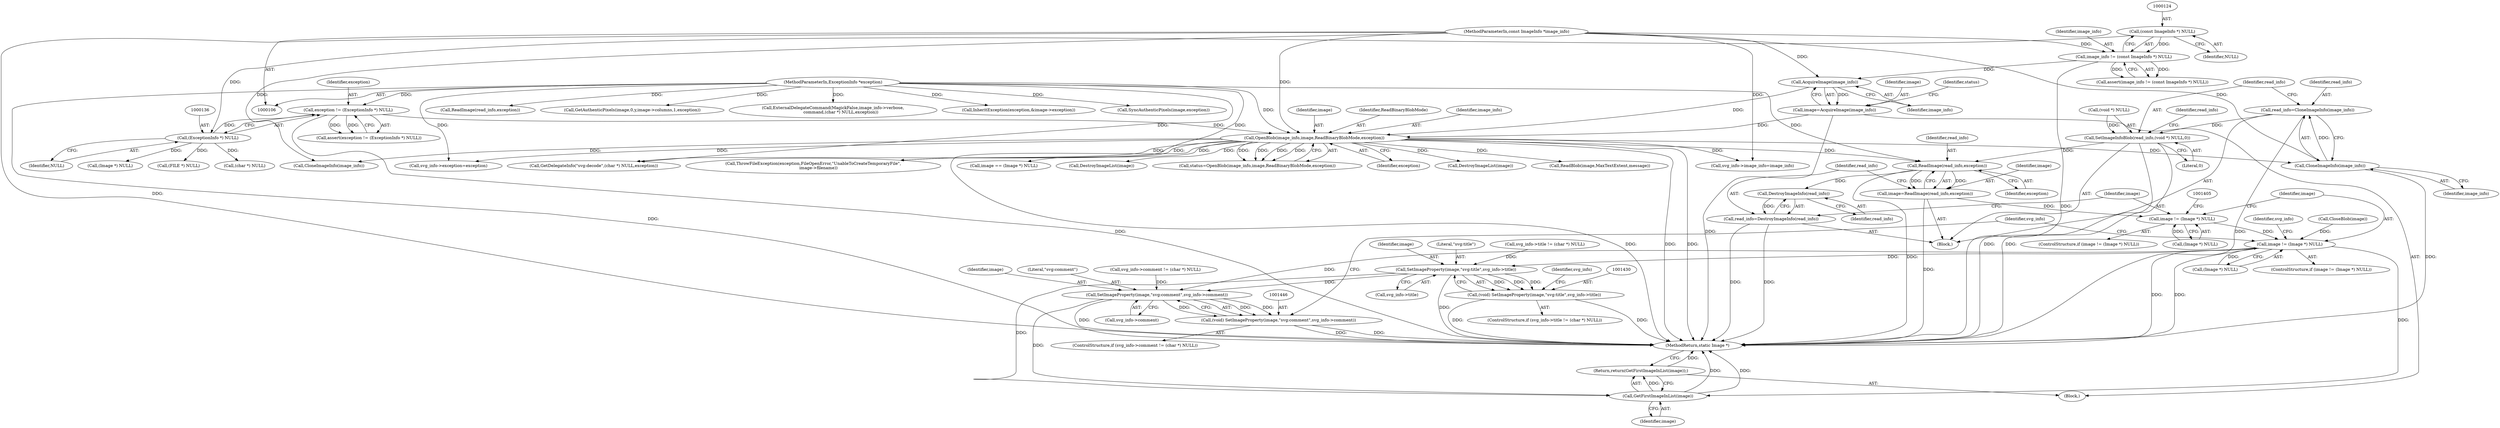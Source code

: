 digraph "0_ImageMagick_f6e9d0d9955e85bdd7540b251cd50d598dacc5e6_60@API" {
"1001354" [label="(Call,read_info=CloneImageInfo(image_info))"];
"1001356" [label="(Call,CloneImageInfo(image_info))"];
"1000107" [label="(MethodParameterIn,const ImageInfo *image_info)"];
"1000165" [label="(Call,OpenBlob(image_info,image,ReadBinaryBlobMode,exception))"];
"1000161" [label="(Call,AcquireImage(image_info))"];
"1000121" [label="(Call,image_info != (const ImageInfo *) NULL)"];
"1000123" [label="(Call,(const ImageInfo *) NULL)"];
"1000159" [label="(Call,image=AcquireImage(image_info))"];
"1000133" [label="(Call,exception != (ExceptionInfo *) NULL)"];
"1000108" [label="(MethodParameterIn,ExceptionInfo *exception)"];
"1000135" [label="(Call,(ExceptionInfo *) NULL)"];
"1001358" [label="(Call,SetImageInfoBlob(read_info,(void *) NULL,0))"];
"1001391" [label="(Call,ReadImage(read_info,exception))"];
"1001389" [label="(Call,image=ReadImage(read_info,exception))"];
"1001399" [label="(Call,image != (Image *) NULL)"];
"1001415" [label="(Call,image != (Image *) NULL)"];
"1001431" [label="(Call,SetImageProperty(image,\"svg:title\",svg_info->title))"];
"1001429" [label="(Call,(void) SetImageProperty(image,\"svg:title\",svg_info->title))"];
"1001447" [label="(Call,SetImageProperty(image,\"svg:comment\",svg_info->comment))"];
"1001445" [label="(Call,(void) SetImageProperty(image,\"svg:comment\",svg_info->comment))"];
"1001462" [label="(Call,GetFirstImageInList(image))"];
"1001461" [label="(Return,return(GetFirstImageInList(image));)"];
"1001396" [label="(Call,DestroyImageInfo(read_info))"];
"1001394" [label="(Call,read_info=DestroyImageInfo(read_info))"];
"1001355" [label="(Identifier,read_info)"];
"1001415" [label="(Call,image != (Image *) NULL)"];
"1001359" [label="(Identifier,read_info)"];
"1000180" [label="(Call,(Image *) NULL)"];
"1001417" [label="(Call,(Image *) NULL)"];
"1000161" [label="(Call,AcquireImage(image_info))"];
"1001445" [label="(Call,(void) SetImageProperty(image,\"svg:comment\",svg_info->comment))"];
"1001390" [label="(Identifier,image)"];
"1001395" [label="(Identifier,read_info)"];
"1000577" [label="(Call,InheritException(exception,&image->exception))"];
"1001422" [label="(Call,svg_info->title != (char *) NULL)"];
"1000169" [label="(Identifier,exception)"];
"1000159" [label="(Call,image=AcquireImage(image_info))"];
"1000133" [label="(Call,exception != (ExceptionInfo *) NULL)"];
"1001454" [label="(Identifier,svg_info)"];
"1000177" [label="(Call,DestroyImageList(image))"];
"1000873" [label="(Call,SyncAuthenticPixels(image,exception))"];
"1001360" [label="(Call,(void *) NULL)"];
"1000120" [label="(Call,assert(image_info != (const ImageInfo *) NULL))"];
"1000134" [label="(Identifier,exception)"];
"1001394" [label="(Call,read_info=DestroyImageInfo(read_info))"];
"1000483" [label="(Call,ReadBlob(image,MaxTextExtent,message))"];
"1001392" [label="(Identifier,read_info)"];
"1000107" [label="(MethodParameterIn,const ImageInfo *image_info)"];
"1001356" [label="(Call,CloneImageInfo(image_info))"];
"1001429" [label="(Call,(void) SetImageProperty(image,\"svg:title\",svg_info->title))"];
"1001431" [label="(Call,SetImageProperty(image,\"svg:title\",svg_info->title))"];
"1001396" [label="(Call,DestroyImageInfo(read_info))"];
"1001399" [label="(Call,image != (Image *) NULL)"];
"1001398" [label="(ControlStructure,if (image != (Image *) NULL))"];
"1000122" [label="(Identifier,image_info)"];
"1000162" [label="(Identifier,image_info)"];
"1001414" [label="(ControlStructure,if (image != (Image *) NULL))"];
"1000959" [label="(Call,ThrowFileException(exception,FileOpenError,\"UnableToCreateTemporaryFile\",\n        image->filename))"];
"1000121" [label="(Call,image_info != (const ImageInfo *) NULL)"];
"1001434" [label="(Call,svg_info->title)"];
"1000135" [label="(Call,(ExceptionInfo *) NULL)"];
"1000165" [label="(Call,OpenBlob(image_info,image,ReadBinaryBlobMode,exception))"];
"1001448" [label="(Identifier,image)"];
"1000167" [label="(Identifier,image)"];
"1001391" [label="(Call,ReadImage(read_info,exception))"];
"1001462" [label="(Call,GetFirstImageInList(image))"];
"1000168" [label="(Identifier,ReadBinaryBlobMode)"];
"1001464" [label="(MethodReturn,static Image *)"];
"1000164" [label="(Identifier,status)"];
"1001447" [label="(Call,SetImageProperty(image,\"svg:comment\",svg_info->comment))"];
"1000109" [label="(Block,)"];
"1001424" [label="(Identifier,svg_info)"];
"1001354" [label="(Call,read_info=CloneImageInfo(image_info))"];
"1001343" [label="(Block,)"];
"1000406" [label="(Call,ReadImage(read_info,exception))"];
"1000762" [label="(Call,GetAuthenticPixels(image,0,y,image->columns,1,exception))"];
"1001358" [label="(Call,SetImageInfoBlob(read_info,(void *) NULL,0))"];
"1000922" [label="(Call,(FILE *) NULL)"];
"1001461" [label="(Return,return(GetFirstImageInList(image));)"];
"1001400" [label="(Identifier,image)"];
"1000166" [label="(Identifier,image_info)"];
"1001463" [label="(Identifier,image)"];
"1001440" [label="(Identifier,svg_info)"];
"1001401" [label="(Call,(Image *) NULL)"];
"1000245" [label="(Call,(char *) NULL)"];
"1000125" [label="(Identifier,NULL)"];
"1001437" [label="(ControlStructure,if (svg_info->comment != (char *) NULL))"];
"1001449" [label="(Literal,\"svg:comment\")"];
"1000123" [label="(Call,(const ImageInfo *) NULL)"];
"1000394" [label="(Call,CloneImageInfo(image_info))"];
"1000132" [label="(Call,assert(exception != (ExceptionInfo *) NULL))"];
"1001432" [label="(Identifier,image)"];
"1001357" [label="(Identifier,image_info)"];
"1000160" [label="(Identifier,image)"];
"1001363" [label="(Literal,0)"];
"1001367" [label="(Identifier,read_info)"];
"1000975" [label="(Call,image == (Image *) NULL)"];
"1001389" [label="(Call,image=ReadImage(read_info,exception))"];
"1001306" [label="(Call,CloseBlob(image))"];
"1000355" [label="(Call,ExternalDelegateCommand(MagickFalse,image_info->verbose,\n            command,(char *) NULL,exception))"];
"1001416" [label="(Identifier,image)"];
"1000243" [label="(Call,GetDelegateInfo(\"svg:decode\",(char *) NULL,exception))"];
"1000137" [label="(Identifier,NULL)"];
"1001397" [label="(Identifier,read_info)"];
"1000968" [label="(Call,DestroyImageList(image))"];
"1001006" [label="(Call,svg_info->exception=exception)"];
"1001433" [label="(Literal,\"svg:title\")"];
"1001421" [label="(ControlStructure,if (svg_info->title != (char *) NULL))"];
"1001016" [label="(Call,svg_info->image_info=image_info)"];
"1001438" [label="(Call,svg_info->comment != (char *) NULL)"];
"1000108" [label="(MethodParameterIn,ExceptionInfo *exception)"];
"1001393" [label="(Identifier,exception)"];
"1001450" [label="(Call,svg_info->comment)"];
"1000163" [label="(Call,status=OpenBlob(image_info,image,ReadBinaryBlobMode,exception))"];
"1001354" -> "1001343"  [label="AST: "];
"1001354" -> "1001356"  [label="CFG: "];
"1001355" -> "1001354"  [label="AST: "];
"1001356" -> "1001354"  [label="AST: "];
"1001359" -> "1001354"  [label="CFG: "];
"1001354" -> "1001464"  [label="DDG: "];
"1001356" -> "1001354"  [label="DDG: "];
"1001354" -> "1001358"  [label="DDG: "];
"1001356" -> "1001357"  [label="CFG: "];
"1001357" -> "1001356"  [label="AST: "];
"1001356" -> "1001464"  [label="DDG: "];
"1000107" -> "1001356"  [label="DDG: "];
"1000165" -> "1001356"  [label="DDG: "];
"1000107" -> "1000106"  [label="AST: "];
"1000107" -> "1001464"  [label="DDG: "];
"1000107" -> "1000121"  [label="DDG: "];
"1000107" -> "1000161"  [label="DDG: "];
"1000107" -> "1000165"  [label="DDG: "];
"1000107" -> "1000394"  [label="DDG: "];
"1000107" -> "1001016"  [label="DDG: "];
"1000165" -> "1000163"  [label="AST: "];
"1000165" -> "1000169"  [label="CFG: "];
"1000166" -> "1000165"  [label="AST: "];
"1000167" -> "1000165"  [label="AST: "];
"1000168" -> "1000165"  [label="AST: "];
"1000169" -> "1000165"  [label="AST: "];
"1000163" -> "1000165"  [label="CFG: "];
"1000165" -> "1001464"  [label="DDG: "];
"1000165" -> "1001464"  [label="DDG: "];
"1000165" -> "1001464"  [label="DDG: "];
"1000165" -> "1000163"  [label="DDG: "];
"1000165" -> "1000163"  [label="DDG: "];
"1000165" -> "1000163"  [label="DDG: "];
"1000165" -> "1000163"  [label="DDG: "];
"1000161" -> "1000165"  [label="DDG: "];
"1000159" -> "1000165"  [label="DDG: "];
"1000133" -> "1000165"  [label="DDG: "];
"1000108" -> "1000165"  [label="DDG: "];
"1000165" -> "1000177"  [label="DDG: "];
"1000165" -> "1000243"  [label="DDG: "];
"1000165" -> "1000394"  [label="DDG: "];
"1000165" -> "1000483"  [label="DDG: "];
"1000165" -> "1000959"  [label="DDG: "];
"1000165" -> "1000968"  [label="DDG: "];
"1000165" -> "1000975"  [label="DDG: "];
"1000165" -> "1001006"  [label="DDG: "];
"1000165" -> "1001016"  [label="DDG: "];
"1000165" -> "1001391"  [label="DDG: "];
"1000161" -> "1000159"  [label="AST: "];
"1000161" -> "1000162"  [label="CFG: "];
"1000162" -> "1000161"  [label="AST: "];
"1000159" -> "1000161"  [label="CFG: "];
"1000161" -> "1000159"  [label="DDG: "];
"1000121" -> "1000161"  [label="DDG: "];
"1000121" -> "1000120"  [label="AST: "];
"1000121" -> "1000123"  [label="CFG: "];
"1000122" -> "1000121"  [label="AST: "];
"1000123" -> "1000121"  [label="AST: "];
"1000120" -> "1000121"  [label="CFG: "];
"1000121" -> "1001464"  [label="DDG: "];
"1000121" -> "1000120"  [label="DDG: "];
"1000121" -> "1000120"  [label="DDG: "];
"1000123" -> "1000121"  [label="DDG: "];
"1000123" -> "1000125"  [label="CFG: "];
"1000124" -> "1000123"  [label="AST: "];
"1000125" -> "1000123"  [label="AST: "];
"1000123" -> "1000135"  [label="DDG: "];
"1000159" -> "1000109"  [label="AST: "];
"1000160" -> "1000159"  [label="AST: "];
"1000164" -> "1000159"  [label="CFG: "];
"1000159" -> "1001464"  [label="DDG: "];
"1000133" -> "1000132"  [label="AST: "];
"1000133" -> "1000135"  [label="CFG: "];
"1000134" -> "1000133"  [label="AST: "];
"1000135" -> "1000133"  [label="AST: "];
"1000132" -> "1000133"  [label="CFG: "];
"1000133" -> "1001464"  [label="DDG: "];
"1000133" -> "1000132"  [label="DDG: "];
"1000133" -> "1000132"  [label="DDG: "];
"1000108" -> "1000133"  [label="DDG: "];
"1000135" -> "1000133"  [label="DDG: "];
"1000108" -> "1000106"  [label="AST: "];
"1000108" -> "1001464"  [label="DDG: "];
"1000108" -> "1000243"  [label="DDG: "];
"1000108" -> "1000355"  [label="DDG: "];
"1000108" -> "1000406"  [label="DDG: "];
"1000108" -> "1000577"  [label="DDG: "];
"1000108" -> "1000762"  [label="DDG: "];
"1000108" -> "1000873"  [label="DDG: "];
"1000108" -> "1000959"  [label="DDG: "];
"1000108" -> "1001006"  [label="DDG: "];
"1000108" -> "1001391"  [label="DDG: "];
"1000135" -> "1000137"  [label="CFG: "];
"1000136" -> "1000135"  [label="AST: "];
"1000137" -> "1000135"  [label="AST: "];
"1000135" -> "1000180"  [label="DDG: "];
"1000135" -> "1000245"  [label="DDG: "];
"1000135" -> "1000922"  [label="DDG: "];
"1001358" -> "1001343"  [label="AST: "];
"1001358" -> "1001363"  [label="CFG: "];
"1001359" -> "1001358"  [label="AST: "];
"1001360" -> "1001358"  [label="AST: "];
"1001363" -> "1001358"  [label="AST: "];
"1001367" -> "1001358"  [label="CFG: "];
"1001358" -> "1001464"  [label="DDG: "];
"1001358" -> "1001464"  [label="DDG: "];
"1001360" -> "1001358"  [label="DDG: "];
"1001358" -> "1001391"  [label="DDG: "];
"1001391" -> "1001389"  [label="AST: "];
"1001391" -> "1001393"  [label="CFG: "];
"1001392" -> "1001391"  [label="AST: "];
"1001393" -> "1001391"  [label="AST: "];
"1001389" -> "1001391"  [label="CFG: "];
"1001391" -> "1001464"  [label="DDG: "];
"1001391" -> "1001389"  [label="DDG: "];
"1001391" -> "1001389"  [label="DDG: "];
"1001391" -> "1001396"  [label="DDG: "];
"1001389" -> "1001343"  [label="AST: "];
"1001390" -> "1001389"  [label="AST: "];
"1001395" -> "1001389"  [label="CFG: "];
"1001389" -> "1001464"  [label="DDG: "];
"1001389" -> "1001399"  [label="DDG: "];
"1001399" -> "1001398"  [label="AST: "];
"1001399" -> "1001401"  [label="CFG: "];
"1001400" -> "1001399"  [label="AST: "];
"1001401" -> "1001399"  [label="AST: "];
"1001405" -> "1001399"  [label="CFG: "];
"1001416" -> "1001399"  [label="CFG: "];
"1001401" -> "1001399"  [label="DDG: "];
"1001399" -> "1001415"  [label="DDG: "];
"1001415" -> "1001414"  [label="AST: "];
"1001415" -> "1001417"  [label="CFG: "];
"1001416" -> "1001415"  [label="AST: "];
"1001417" -> "1001415"  [label="AST: "];
"1001424" -> "1001415"  [label="CFG: "];
"1001454" -> "1001415"  [label="CFG: "];
"1001415" -> "1001464"  [label="DDG: "];
"1001415" -> "1001464"  [label="DDG: "];
"1001306" -> "1001415"  [label="DDG: "];
"1001417" -> "1001415"  [label="DDG: "];
"1001415" -> "1001431"  [label="DDG: "];
"1001415" -> "1001447"  [label="DDG: "];
"1001415" -> "1001462"  [label="DDG: "];
"1001431" -> "1001429"  [label="AST: "];
"1001431" -> "1001434"  [label="CFG: "];
"1001432" -> "1001431"  [label="AST: "];
"1001433" -> "1001431"  [label="AST: "];
"1001434" -> "1001431"  [label="AST: "];
"1001429" -> "1001431"  [label="CFG: "];
"1001431" -> "1001464"  [label="DDG: "];
"1001431" -> "1001429"  [label="DDG: "];
"1001431" -> "1001429"  [label="DDG: "];
"1001431" -> "1001429"  [label="DDG: "];
"1001422" -> "1001431"  [label="DDG: "];
"1001431" -> "1001447"  [label="DDG: "];
"1001431" -> "1001462"  [label="DDG: "];
"1001429" -> "1001421"  [label="AST: "];
"1001430" -> "1001429"  [label="AST: "];
"1001440" -> "1001429"  [label="CFG: "];
"1001429" -> "1001464"  [label="DDG: "];
"1001429" -> "1001464"  [label="DDG: "];
"1001447" -> "1001445"  [label="AST: "];
"1001447" -> "1001450"  [label="CFG: "];
"1001448" -> "1001447"  [label="AST: "];
"1001449" -> "1001447"  [label="AST: "];
"1001450" -> "1001447"  [label="AST: "];
"1001445" -> "1001447"  [label="CFG: "];
"1001447" -> "1001464"  [label="DDG: "];
"1001447" -> "1001445"  [label="DDG: "];
"1001447" -> "1001445"  [label="DDG: "];
"1001447" -> "1001445"  [label="DDG: "];
"1001438" -> "1001447"  [label="DDG: "];
"1001447" -> "1001462"  [label="DDG: "];
"1001445" -> "1001437"  [label="AST: "];
"1001446" -> "1001445"  [label="AST: "];
"1001454" -> "1001445"  [label="CFG: "];
"1001445" -> "1001464"  [label="DDG: "];
"1001445" -> "1001464"  [label="DDG: "];
"1001462" -> "1001461"  [label="AST: "];
"1001462" -> "1001463"  [label="CFG: "];
"1001463" -> "1001462"  [label="AST: "];
"1001461" -> "1001462"  [label="CFG: "];
"1001462" -> "1001464"  [label="DDG: "];
"1001462" -> "1001464"  [label="DDG: "];
"1001462" -> "1001461"  [label="DDG: "];
"1001461" -> "1000109"  [label="AST: "];
"1001464" -> "1001461"  [label="CFG: "];
"1001461" -> "1001464"  [label="DDG: "];
"1001396" -> "1001394"  [label="AST: "];
"1001396" -> "1001397"  [label="CFG: "];
"1001397" -> "1001396"  [label="AST: "];
"1001394" -> "1001396"  [label="CFG: "];
"1001396" -> "1001394"  [label="DDG: "];
"1001394" -> "1001343"  [label="AST: "];
"1001395" -> "1001394"  [label="AST: "];
"1001400" -> "1001394"  [label="CFG: "];
"1001394" -> "1001464"  [label="DDG: "];
"1001394" -> "1001464"  [label="DDG: "];
}
